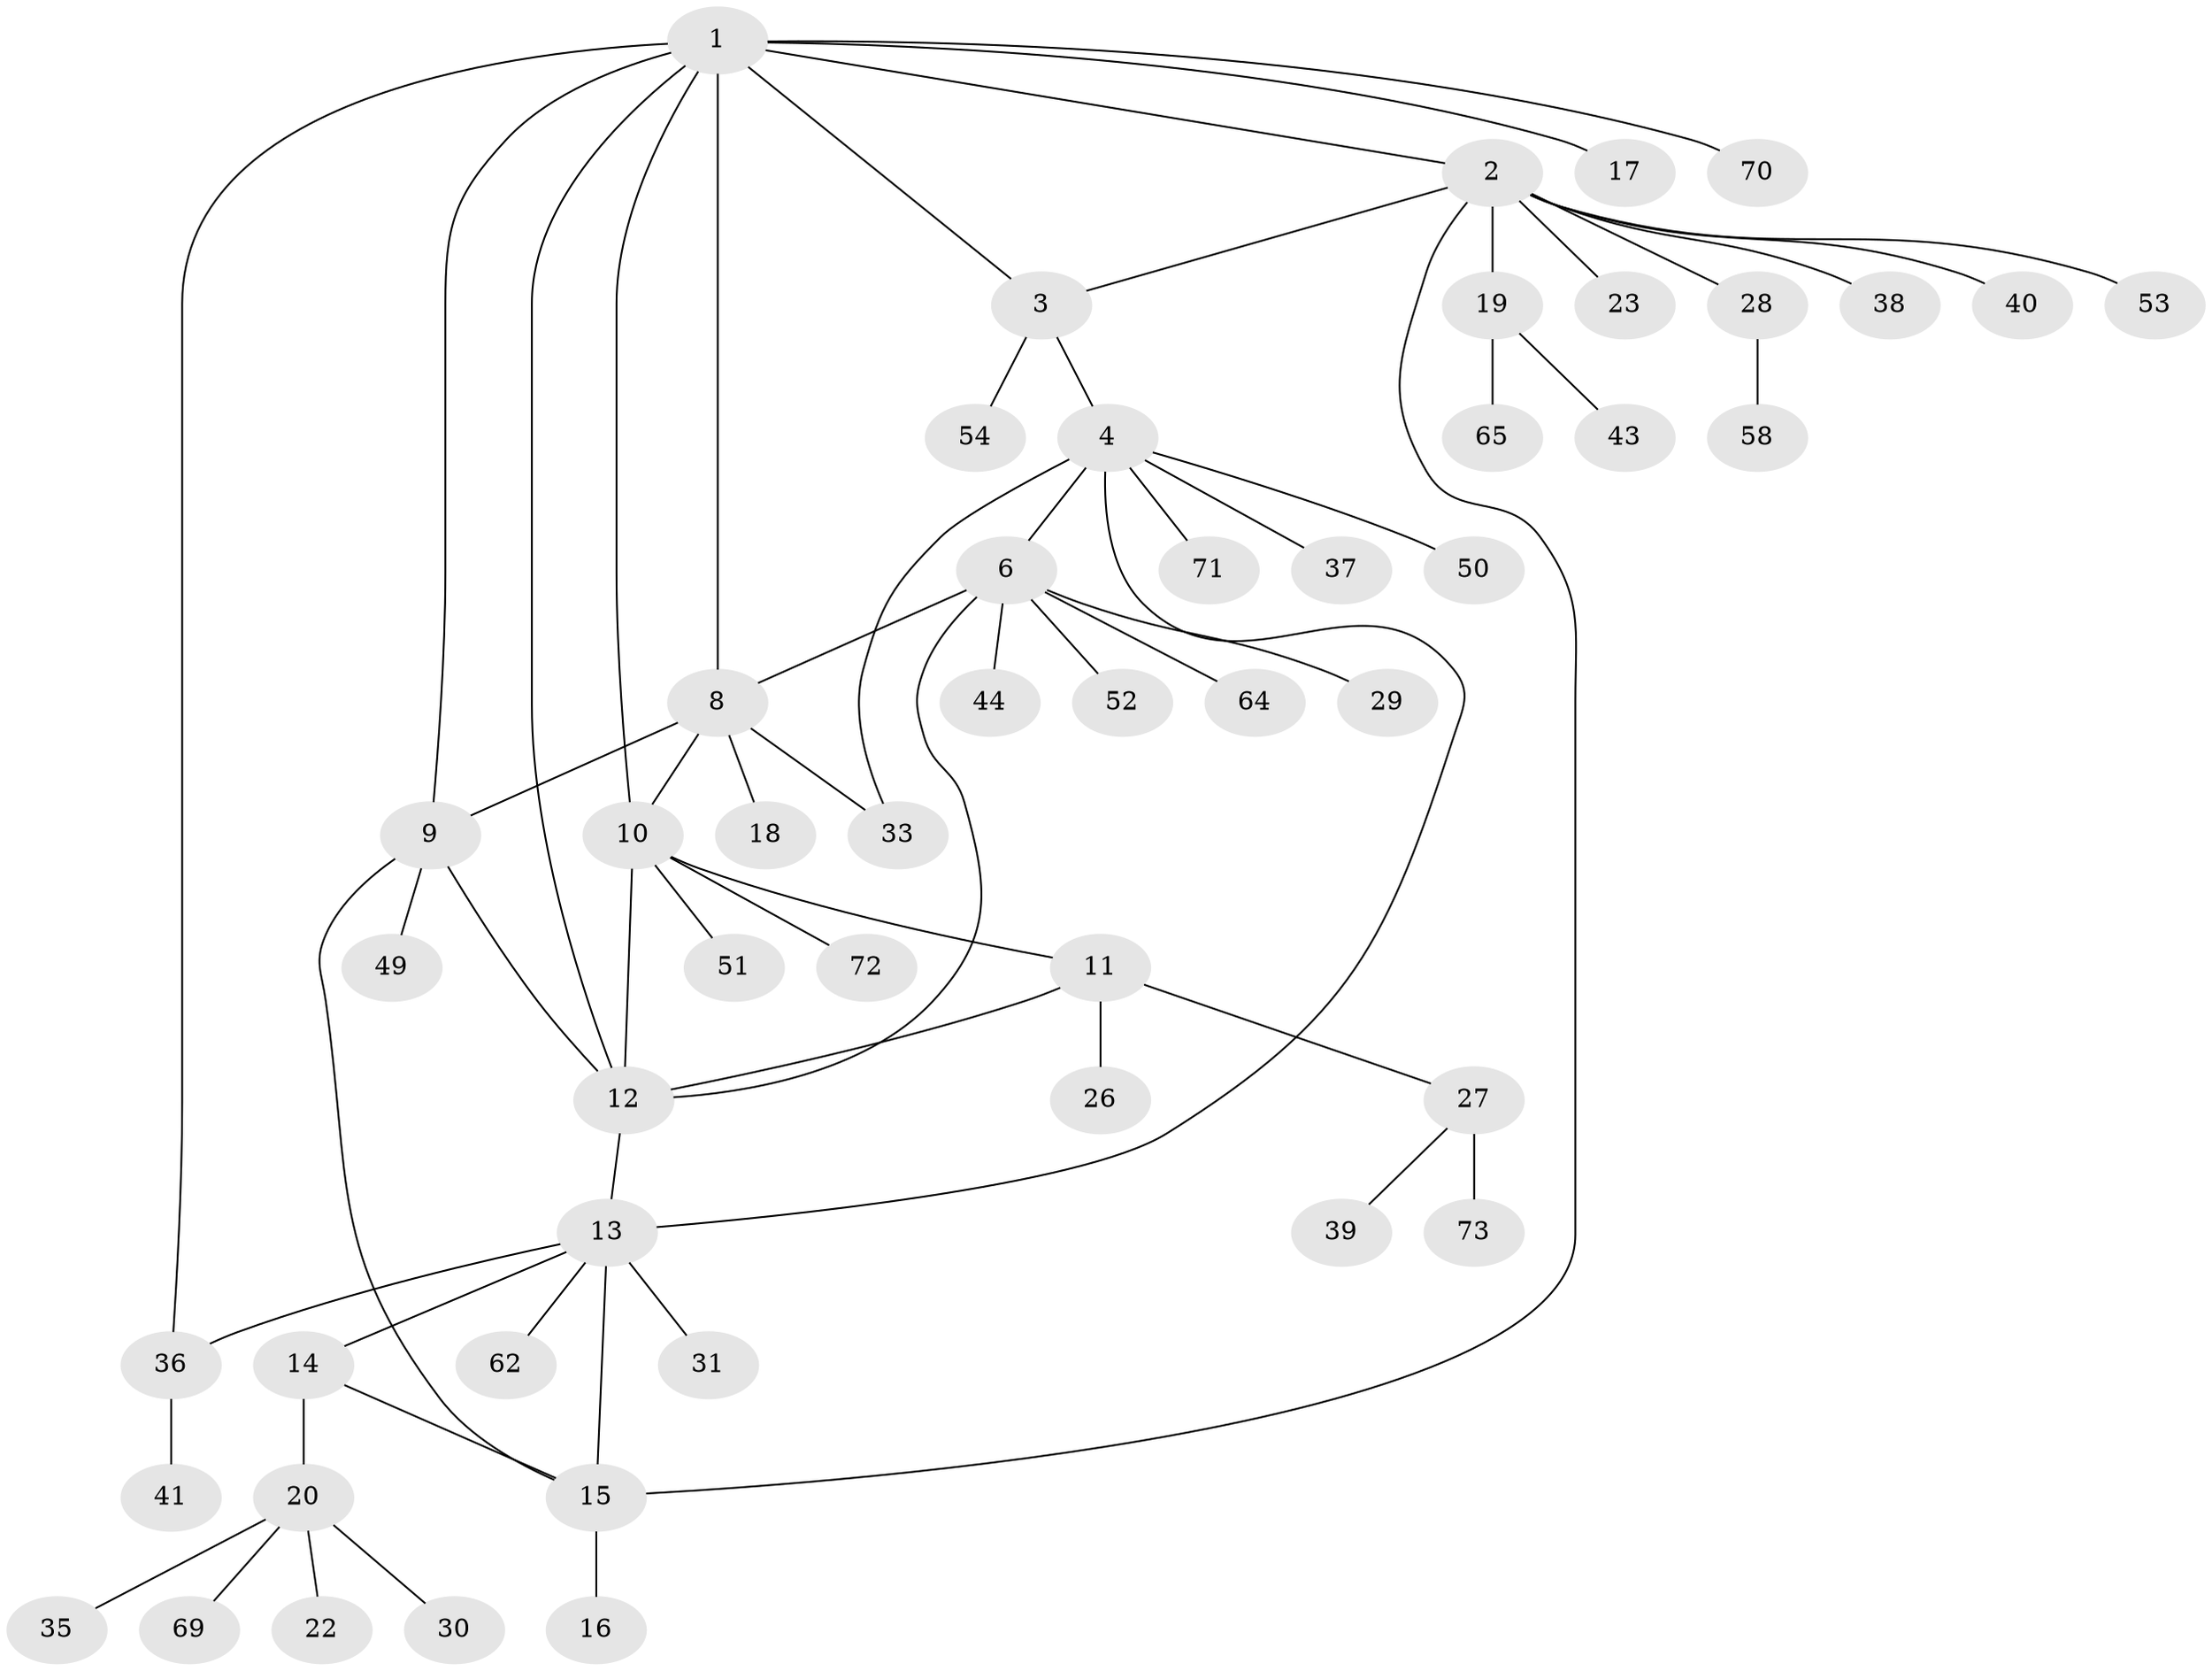 // original degree distribution, {5: 0.0684931506849315, 10: 0.0136986301369863, 4: 0.0410958904109589, 9: 0.0136986301369863, 6: 0.0684931506849315, 7: 0.0273972602739726, 1: 0.5753424657534246, 2: 0.136986301369863, 3: 0.0547945205479452}
// Generated by graph-tools (version 1.1) at 2025/11/02/27/25 16:11:35]
// undirected, 51 vertices, 64 edges
graph export_dot {
graph [start="1"]
  node [color=gray90,style=filled];
  1 [super="+7"];
  2 [super="+46"];
  3 [super="+34"];
  4 [super="+5"];
  6 [super="+57"];
  8 [super="+24"];
  9 [super="+68"];
  10 [super="+60"];
  11 [super="+47"];
  12 [super="+59"];
  13 [super="+25"];
  14 [super="+45"];
  15 [super="+48"];
  16;
  17;
  18 [super="+21"];
  19 [super="+42"];
  20 [super="+32"];
  22;
  23;
  26;
  27 [super="+67"];
  28 [super="+63"];
  29;
  30;
  31;
  33 [super="+61"];
  35 [super="+55"];
  36 [super="+66"];
  37;
  38;
  39;
  40;
  41;
  43;
  44;
  49 [super="+56"];
  50;
  51;
  52;
  53;
  54;
  58;
  62;
  64;
  65;
  69;
  70;
  71;
  72;
  73;
  1 -- 2;
  1 -- 3;
  1 -- 12;
  1 -- 17;
  1 -- 70;
  1 -- 8;
  1 -- 9;
  1 -- 10;
  1 -- 36;
  2 -- 3;
  2 -- 15;
  2 -- 19;
  2 -- 23;
  2 -- 28;
  2 -- 38;
  2 -- 40;
  2 -- 53;
  3 -- 4;
  3 -- 54;
  4 -- 6 [weight=2];
  4 -- 37;
  4 -- 50;
  4 -- 71;
  4 -- 33;
  4 -- 13;
  6 -- 8;
  6 -- 12;
  6 -- 29;
  6 -- 44;
  6 -- 52;
  6 -- 64;
  8 -- 9;
  8 -- 18;
  8 -- 33;
  8 -- 10;
  9 -- 15;
  9 -- 49;
  9 -- 12;
  10 -- 11;
  10 -- 12;
  10 -- 51;
  10 -- 72;
  11 -- 12;
  11 -- 26;
  11 -- 27;
  12 -- 13;
  13 -- 14;
  13 -- 15;
  13 -- 31;
  13 -- 36;
  13 -- 62;
  14 -- 15;
  14 -- 20;
  15 -- 16;
  19 -- 43;
  19 -- 65;
  20 -- 22;
  20 -- 30;
  20 -- 69;
  20 -- 35;
  27 -- 39;
  27 -- 73;
  28 -- 58;
  36 -- 41;
}
